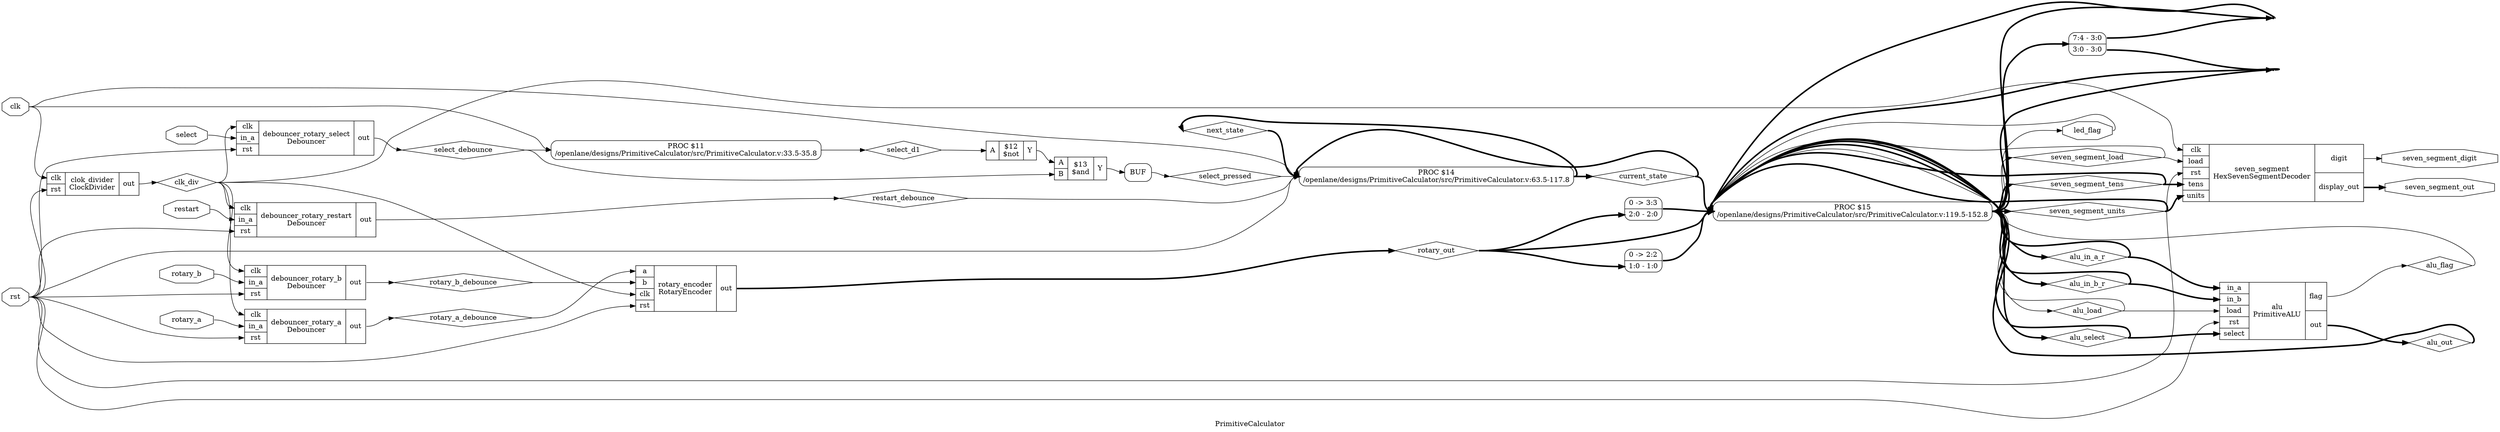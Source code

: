 digraph "PrimitiveCalculator" {
label="PrimitiveCalculator";
rankdir="LR";
remincross=true;
n22 [ shape=diamond, label="next_state", color="black", fontcolor="black" ];
n23 [ shape=diamond, label="current_state", color="black", fontcolor="black" ];
n24 [ shape=diamond, label="alu_flag", color="black", fontcolor="black" ];
n25 [ shape=diamond, label="alu_out", color="black", fontcolor="black" ];
n26 [ shape=diamond, label="alu_select", color="black", fontcolor="black" ];
n27 [ shape=diamond, label="alu_in_b_r", color="black", fontcolor="black" ];
n28 [ shape=diamond, label="alu_in_a_r", color="black", fontcolor="black" ];
n29 [ shape=diamond, label="alu_load", color="black", fontcolor="black" ];
n30 [ shape=diamond, label="seven_segment_units", color="black", fontcolor="black" ];
n31 [ shape=diamond, label="seven_segment_tens", color="black", fontcolor="black" ];
n32 [ shape=diamond, label="seven_segment_load", color="black", fontcolor="black" ];
n33 [ shape=diamond, label="rotary_out", color="black", fontcolor="black" ];
n34 [ shape=diamond, label="select_pressed", color="black", fontcolor="black" ];
n35 [ shape=diamond, label="select_d1", color="black", fontcolor="black" ];
n36 [ shape=diamond, label="select_debounce", color="black", fontcolor="black" ];
n37 [ shape=diamond, label="restart_debounce", color="black", fontcolor="black" ];
n38 [ shape=diamond, label="rotary_b_debounce", color="black", fontcolor="black" ];
n39 [ shape=diamond, label="rotary_a_debounce", color="black", fontcolor="black" ];
n40 [ shape=diamond, label="clk_div", color="black", fontcolor="black" ];
n41 [ shape=octagon, label="led_flag", color="black", fontcolor="black" ];
n42 [ shape=octagon, label="seven_segment_digit", color="black", fontcolor="black" ];
n43 [ shape=octagon, label="seven_segment_out", color="black", fontcolor="black" ];
n44 [ shape=octagon, label="rotary_b", color="black", fontcolor="black" ];
n45 [ shape=octagon, label="rotary_a", color="black", fontcolor="black" ];
n46 [ shape=octagon, label="restart", color="black", fontcolor="black" ];
n47 [ shape=octagon, label="select", color="black", fontcolor="black" ];
n48 [ shape=octagon, label="rst", color="black", fontcolor="black" ];
n49 [ shape=octagon, label="clk", color="black", fontcolor="black" ];
c55 [ shape=record, label="{{<p50> in_a|<p51> in_b|<p52> load|<p48> rst|<p47> select}|alu\nPrimitiveALU|{<p53> flag|<p54> out}}" ];
c60 [ shape=record, label="{{<p49> clk|<p52> load|<p48> rst|<p56> tens|<p57> units}|seven_segment\nHexSevenSegmentDecoder|{<p58> digit|<p59> display_out}}" ];
c63 [ shape=record, label="{{<p61> a|<p62> b|<p49> clk|<p48> rst}|rotary_encoder\nRotaryEncoder|{<p54> out}}" ];
c67 [ shape=record, label="{{<p64> A|<p65> B}|$13\n$and|{<p66> Y}}" ];
c68 [ shape=record, label="{{<p64> A}|$12\n$not|{<p66> Y}}" ];
c69 [ shape=record, label="{{<p49> clk|<p50> in_a|<p48> rst}|debouncer_rotary_restart\nDebouncer|{<p54> out}}" ];
c70 [ shape=record, label="{{<p49> clk|<p50> in_a|<p48> rst}|debouncer_rotary_select\nDebouncer|{<p54> out}}" ];
c71 [ shape=record, label="{{<p49> clk|<p50> in_a|<p48> rst}|debouncer_rotary_b\nDebouncer|{<p54> out}}" ];
c72 [ shape=record, label="{{<p49> clk|<p50> in_a|<p48> rst}|debouncer_rotary_a\nDebouncer|{<p54> out}}" ];
c73 [ shape=record, label="{{<p49> clk|<p48> rst}|clok_divider\nClockDivider|{<p54> out}}" ];
x1 [ shape=record, style=rounded, label="0 -&gt; 2:2 |<s0> 1:0 - 1:0 " ];
x2 [ shape=record, style=rounded, label="0 -&gt; 3:3 |<s0> 2:0 - 2:0 " ];
x3 [ shape=record, style=rounded, label="<s1> 7:4 - 3:0 |<s0> 3:0 - 3:0 " ];
p0 [shape=box, style=rounded, label="PROC $15\n/openlane/designs/PrimitiveCalculator/src/PrimitiveCalculator.v:119.5-152.8"];
p4 [shape=box, style=rounded, label="PROC $14\n/openlane/designs/PrimitiveCalculator/src/PrimitiveCalculator.v:63.5-117.8"];
p5 [shape=box, style=rounded, label="PROC $11\n/openlane/designs/PrimitiveCalculator/src/PrimitiveCalculator.v:33.5-35.8"];
x6 [shape=box, style=rounded, label="BUF"];
c67:p66:e -> x6:w:w [color="black", label=""];
c68:p66:e -> c67:p64:w [color="black", label=""];
p4:e -> n22:w [color="black", style="setlinewidth(3)", label=""];
n22:e -> p4:w [color="black", style="setlinewidth(3)", label=""];
p4:e -> n23:w [color="black", style="setlinewidth(3)", label=""];
n23:e -> p0:w [color="black", style="setlinewidth(3)", label=""];
n23:e -> p4:w [color="black", style="setlinewidth(3)", label=""];
c55:p53:e -> n24:w [color="black", label=""];
n24:e -> p0:w [color="black", label=""];
c55:p54:e -> n25:w [color="black", style="setlinewidth(3)", label=""];
n25:e -> p0:w [color="black", style="setlinewidth(3)", label=""];
p0:e -> n26:w [color="black", style="setlinewidth(3)", label=""];
n26:e -> c55:p47:w [color="black", style="setlinewidth(3)", label=""];
n26:e -> p0:w [color="black", style="setlinewidth(3)", label=""];
p0:e -> n27:w [color="black", style="setlinewidth(3)", label=""];
n27:e -> c55:p51:w [color="black", style="setlinewidth(3)", label=""];
n27:e -> p0:w [color="black", style="setlinewidth(3)", label=""];
p0:e -> n28:w [color="black", style="setlinewidth(3)", label=""];
n28:e -> c55:p50:w [color="black", style="setlinewidth(3)", label=""];
n28:e -> p0:w [color="black", style="setlinewidth(3)", label=""];
p0:e -> n29:w [color="black", label=""];
n29:e -> c55:p52:w [color="black", label=""];
n29:e -> p0:w [color="black", label=""];
p0:e -> n30:w [color="black", style="setlinewidth(3)", label=""];
n30:e -> c60:p57:w [color="black", style="setlinewidth(3)", label=""];
n30:e -> p0:w [color="black", style="setlinewidth(3)", label=""];
p0:e -> n31:w [color="black", style="setlinewidth(3)", label=""];
n31:e -> c60:p56:w [color="black", style="setlinewidth(3)", label=""];
n31:e -> p0:w [color="black", style="setlinewidth(3)", label=""];
p0:e -> n32:w [color="black", label=""];
n32:e -> c60:p52:w [color="black", label=""];
n32:e -> p0:w [color="black", label=""];
c63:p54:e -> n33:w [color="black", style="setlinewidth(3)", label=""];
n33:e -> p0:w [color="black", style="setlinewidth(3)", label=""];
n33:e -> x1:s0:w [color="black", style="setlinewidth(3)", label=""];
n33:e -> x2:s0:w [color="black", style="setlinewidth(3)", label=""];
x6:e:e -> n34:w [color="black", label=""];
n34:e -> p4:w [color="black", label=""];
p5:e -> n35:w [color="black", label=""];
n35:e -> c68:p64:w [color="black", label=""];
c70:p54:e -> n36:w [color="black", label=""];
n36:e -> c67:p65:w [color="black", label=""];
n36:e -> p5:w [color="black", label=""];
c69:p54:e -> n37:w [color="black", label=""];
n37:e -> p4:w [color="black", label=""];
c71:p54:e -> n38:w [color="black", label=""];
n38:e -> c63:p62:w [color="black", label=""];
c72:p54:e -> n39:w [color="black", label=""];
n39:e -> c63:p61:w [color="black", label=""];
c73:p54:e -> n40:w [color="black", label=""];
n40:e -> c60:p49:w [color="black", label=""];
n40:e -> c63:p49:w [color="black", label=""];
n40:e -> c69:p49:w [color="black", label=""];
n40:e -> c70:p49:w [color="black", label=""];
n40:e -> c71:p49:w [color="black", label=""];
n40:e -> c72:p49:w [color="black", label=""];
p0:e -> n41:w [color="black", label=""];
n41:e -> p0:w [color="black", label=""];
c60:p58:e -> n42:w [color="black", label=""];
c60:p59:e -> n43:w [color="black", style="setlinewidth(3)", label=""];
n44:e -> c71:p50:w [color="black", label=""];
n45:e -> c72:p50:w [color="black", label=""];
n46:e -> c69:p50:w [color="black", label=""];
n47:e -> c70:p50:w [color="black", label=""];
n48:e -> c55:p48:w [color="black", label=""];
n48:e -> c60:p48:w [color="black", label=""];
n48:e -> c63:p48:w [color="black", label=""];
n48:e -> c69:p48:w [color="black", label=""];
n48:e -> c70:p48:w [color="black", label=""];
n48:e -> c71:p48:w [color="black", label=""];
n48:e -> c72:p48:w [color="black", label=""];
n48:e -> c73:p48:w [color="black", label=""];
n48:e -> p4:w [color="black", label=""];
n49:e -> c73:p49:w [color="black", label=""];
n49:e -> p4:w [color="black", label=""];
n49:e -> p5:w [color="black", label=""];
n5 [ shape=point ];
p0:e -> n5:w [color="black", style="setlinewidth(3)", label=""];
x3:s0:e -> n5:w [color="black", style="setlinewidth(3)", label=""];
n5:e -> p0:w [color="black", style="setlinewidth(3)", label=""];
n6 [ shape=point ];
p0:e -> n6:w [color="black", style="setlinewidth(3)", label=""];
x3:s1:e -> n6:w [color="black", style="setlinewidth(3)", label=""];
n6:e -> p0:w [color="black", style="setlinewidth(3)", label=""];
x1:e -> p0:w [color="black", style="setlinewidth(3)", label=""];
x2:e -> p0:w [color="black", style="setlinewidth(3)", label=""];
p0:e -> x3:w [color="black", style="setlinewidth(3)", label=""];
}
